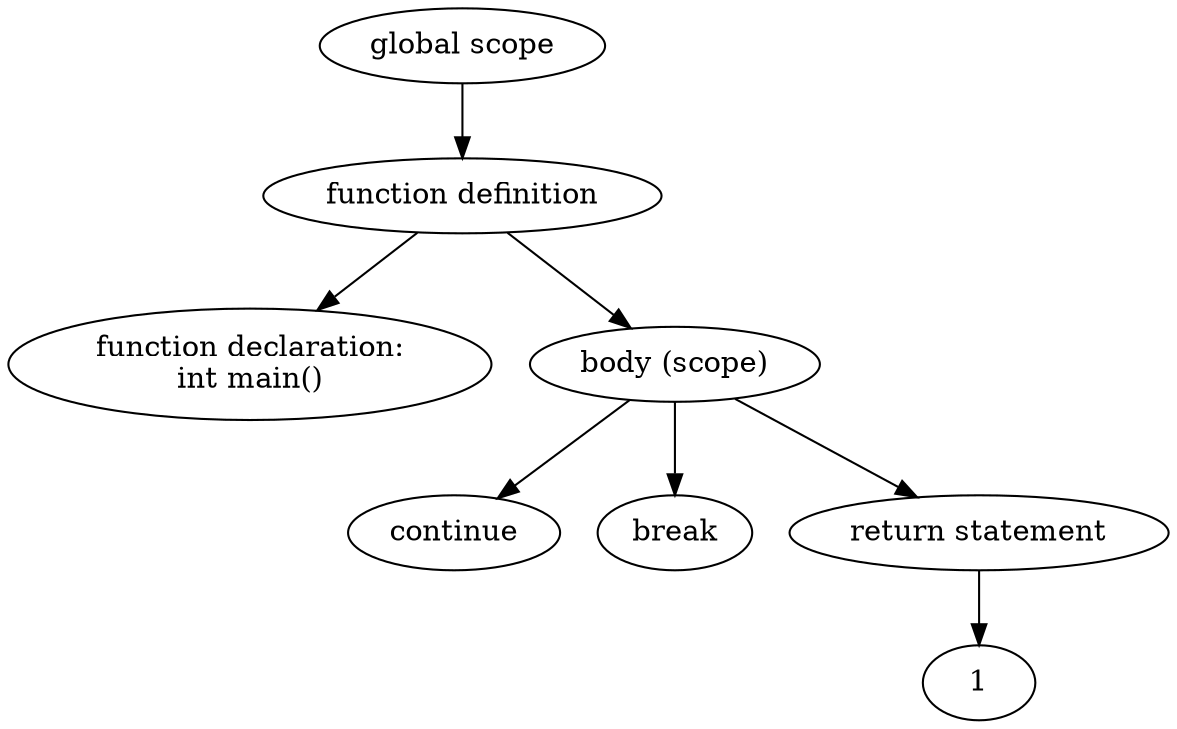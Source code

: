 digraph "Abstract Syntax Tree" {
	140480001630160 [label="function declaration:
int main()"]
	140480001628624 -> 140480001630160
	140480001629968 [label=continue]
	140480001627952 -> 140480001629968
	140480001627904 [label=break]
	140480001627952 -> 140480001627904
	140480001632864 [label=1]
	140480001634256 -> 140480001632864
	140480001634256 [label="return statement"]
	140480001627952 -> 140480001634256
	140480001627952 [label="body (scope)"]
	140480001628624 -> 140480001627952
	140480001628624 [label="function definition"]
	140480001628432 -> 140480001628624
	140480001628432 [label="global scope"]
}
